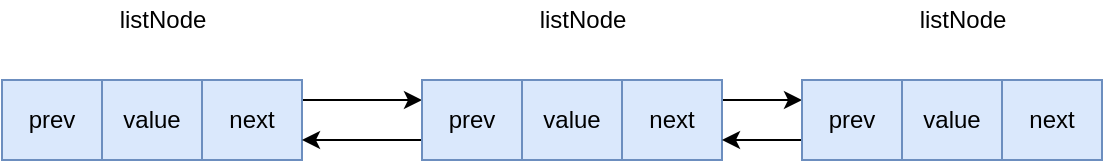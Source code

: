 <mxfile version="15.4.0" type="device"><diagram id="go4nmYs-AvOjaQU6gnRE" name="第 1 页"><mxGraphModel dx="946" dy="626" grid="1" gridSize="10" guides="1" tooltips="1" connect="1" arrows="1" fold="1" page="1" pageScale="1" pageWidth="827" pageHeight="1169" math="0" shadow="0"><root><mxCell id="0"/><mxCell id="1" parent="0"/><mxCell id="JvCeDZxNtwHhb3zQHQ13-1" value="prev" style="rounded=0;whiteSpace=wrap;html=1;fillColor=#dae8fc;strokeColor=#6c8ebf;" vertex="1" parent="1"><mxGeometry x="90" y="180" width="50" height="40" as="geometry"/></mxCell><mxCell id="JvCeDZxNtwHhb3zQHQ13-3" value="listNode" style="text;html=1;align=center;verticalAlign=middle;resizable=0;points=[];autosize=1;strokeColor=none;fillColor=none;" vertex="1" parent="1"><mxGeometry x="140" y="140" width="60" height="20" as="geometry"/></mxCell><mxCell id="JvCeDZxNtwHhb3zQHQ13-4" value="value" style="rounded=0;whiteSpace=wrap;html=1;fillColor=#dae8fc;strokeColor=#6c8ebf;" vertex="1" parent="1"><mxGeometry x="140" y="180" width="50" height="40" as="geometry"/></mxCell><mxCell id="JvCeDZxNtwHhb3zQHQ13-14" style="edgeStyle=orthogonalEdgeStyle;rounded=0;orthogonalLoop=1;jettySize=auto;html=1;exitX=1;exitY=0.25;exitDx=0;exitDy=0;entryX=0;entryY=0.25;entryDx=0;entryDy=0;" edge="1" parent="1" source="JvCeDZxNtwHhb3zQHQ13-5" target="JvCeDZxNtwHhb3zQHQ13-6"><mxGeometry relative="1" as="geometry"/></mxCell><mxCell id="JvCeDZxNtwHhb3zQHQ13-5" value="next" style="rounded=0;whiteSpace=wrap;html=1;fillColor=#dae8fc;strokeColor=#6c8ebf;" vertex="1" parent="1"><mxGeometry x="190" y="180" width="50" height="40" as="geometry"/></mxCell><mxCell id="JvCeDZxNtwHhb3zQHQ13-15" style="edgeStyle=orthogonalEdgeStyle;rounded=0;orthogonalLoop=1;jettySize=auto;html=1;exitX=0;exitY=0.75;exitDx=0;exitDy=0;entryX=1;entryY=0.75;entryDx=0;entryDy=0;" edge="1" parent="1" source="JvCeDZxNtwHhb3zQHQ13-6" target="JvCeDZxNtwHhb3zQHQ13-5"><mxGeometry relative="1" as="geometry"/></mxCell><mxCell id="JvCeDZxNtwHhb3zQHQ13-6" value="prev" style="rounded=0;whiteSpace=wrap;html=1;fillColor=#dae8fc;strokeColor=#6c8ebf;" vertex="1" parent="1"><mxGeometry x="300" y="180" width="50" height="40" as="geometry"/></mxCell><mxCell id="JvCeDZxNtwHhb3zQHQ13-7" value="listNode" style="text;html=1;align=center;verticalAlign=middle;resizable=0;points=[];autosize=1;strokeColor=none;fillColor=none;" vertex="1" parent="1"><mxGeometry x="350" y="140" width="60" height="20" as="geometry"/></mxCell><mxCell id="JvCeDZxNtwHhb3zQHQ13-8" value="value" style="rounded=0;whiteSpace=wrap;html=1;fillColor=#dae8fc;strokeColor=#6c8ebf;" vertex="1" parent="1"><mxGeometry x="350" y="180" width="50" height="40" as="geometry"/></mxCell><mxCell id="JvCeDZxNtwHhb3zQHQ13-16" style="edgeStyle=orthogonalEdgeStyle;rounded=0;orthogonalLoop=1;jettySize=auto;html=1;exitX=1;exitY=0.25;exitDx=0;exitDy=0;entryX=0;entryY=0.25;entryDx=0;entryDy=0;" edge="1" parent="1" source="JvCeDZxNtwHhb3zQHQ13-9" target="JvCeDZxNtwHhb3zQHQ13-10"><mxGeometry relative="1" as="geometry"/></mxCell><mxCell id="JvCeDZxNtwHhb3zQHQ13-9" value="next" style="rounded=0;whiteSpace=wrap;html=1;fillColor=#dae8fc;strokeColor=#6c8ebf;" vertex="1" parent="1"><mxGeometry x="400" y="180" width="50" height="40" as="geometry"/></mxCell><mxCell id="JvCeDZxNtwHhb3zQHQ13-17" style="edgeStyle=orthogonalEdgeStyle;rounded=0;orthogonalLoop=1;jettySize=auto;html=1;exitX=0;exitY=0.75;exitDx=0;exitDy=0;entryX=1;entryY=0.75;entryDx=0;entryDy=0;" edge="1" parent="1" source="JvCeDZxNtwHhb3zQHQ13-10" target="JvCeDZxNtwHhb3zQHQ13-9"><mxGeometry relative="1" as="geometry"/></mxCell><mxCell id="JvCeDZxNtwHhb3zQHQ13-10" value="prev" style="rounded=0;whiteSpace=wrap;html=1;fillColor=#dae8fc;strokeColor=#6c8ebf;" vertex="1" parent="1"><mxGeometry x="490" y="180" width="50" height="40" as="geometry"/></mxCell><mxCell id="JvCeDZxNtwHhb3zQHQ13-11" value="listNode" style="text;html=1;align=center;verticalAlign=middle;resizable=0;points=[];autosize=1;strokeColor=none;fillColor=none;" vertex="1" parent="1"><mxGeometry x="540" y="140" width="60" height="20" as="geometry"/></mxCell><mxCell id="JvCeDZxNtwHhb3zQHQ13-12" value="value" style="rounded=0;whiteSpace=wrap;html=1;fillColor=#dae8fc;strokeColor=#6c8ebf;" vertex="1" parent="1"><mxGeometry x="540" y="180" width="50" height="40" as="geometry"/></mxCell><mxCell id="JvCeDZxNtwHhb3zQHQ13-13" value="next" style="rounded=0;whiteSpace=wrap;html=1;fillColor=#dae8fc;strokeColor=#6c8ebf;" vertex="1" parent="1"><mxGeometry x="590" y="180" width="50" height="40" as="geometry"/></mxCell></root></mxGraphModel></diagram></mxfile>